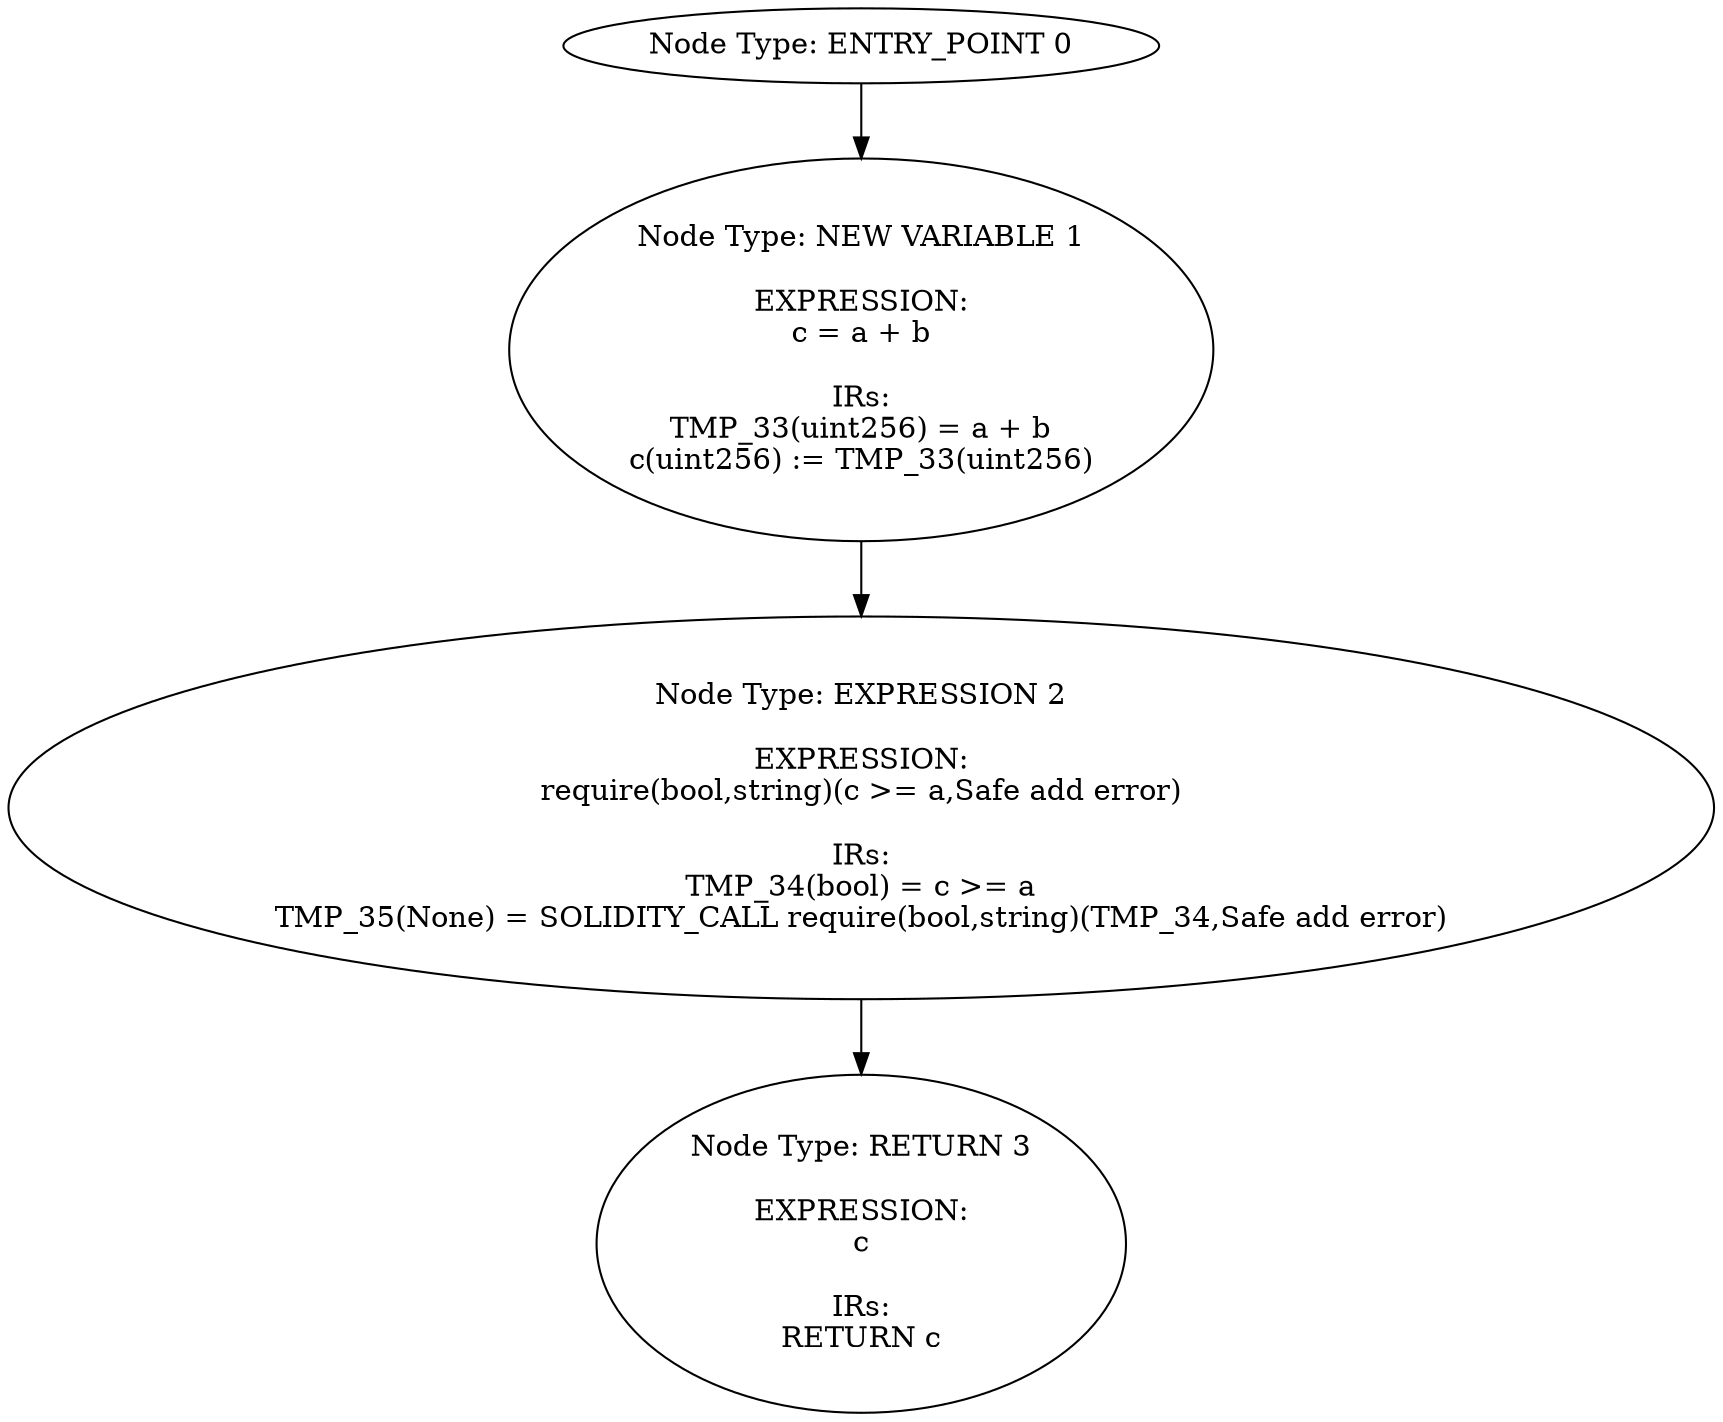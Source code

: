 digraph{
0[label="Node Type: ENTRY_POINT 0
"];
0->1;
1[label="Node Type: NEW VARIABLE 1

EXPRESSION:
c = a + b

IRs:
TMP_33(uint256) = a + b
c(uint256) := TMP_33(uint256)"];
1->2;
2[label="Node Type: EXPRESSION 2

EXPRESSION:
require(bool,string)(c >= a,Safe add error)

IRs:
TMP_34(bool) = c >= a
TMP_35(None) = SOLIDITY_CALL require(bool,string)(TMP_34,Safe add error)"];
2->3;
3[label="Node Type: RETURN 3

EXPRESSION:
c

IRs:
RETURN c"];
}
